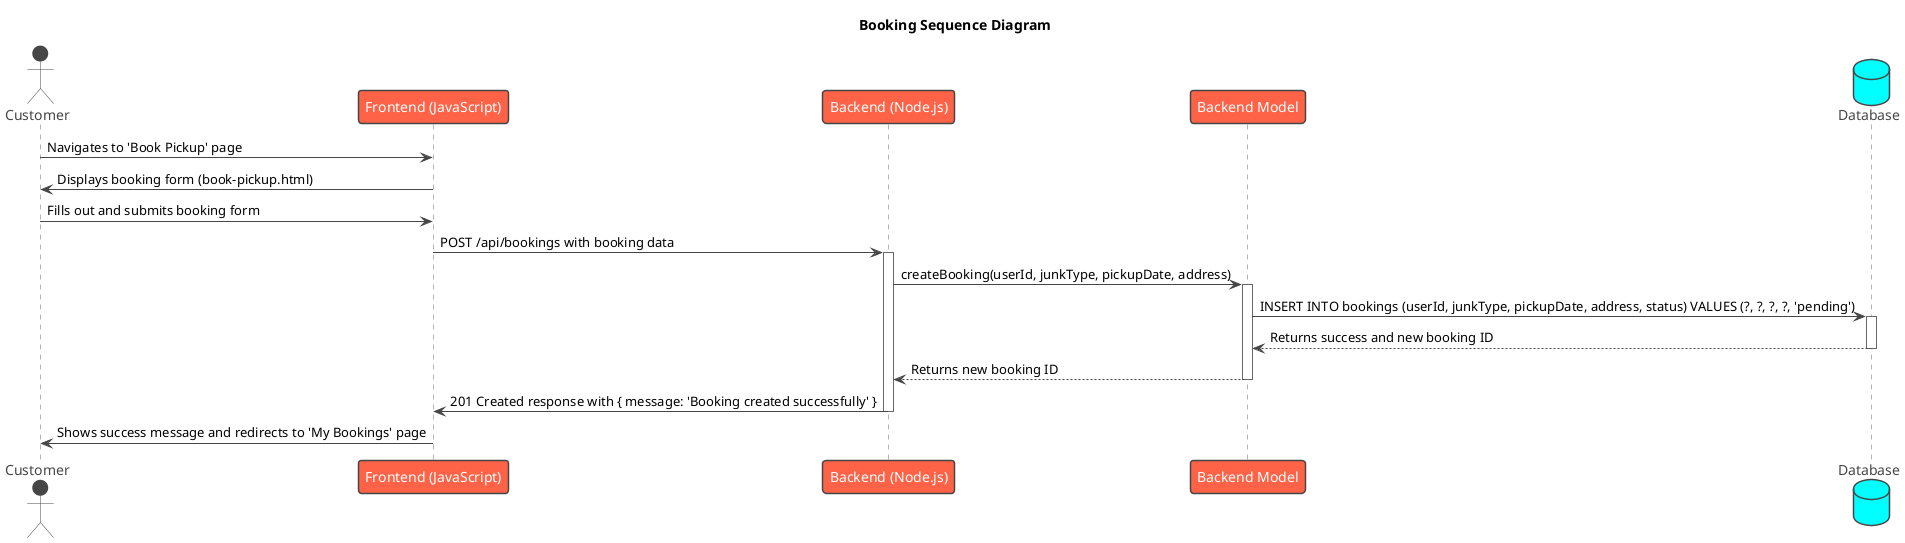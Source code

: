 @startuml
!theme vibrant
title Booking Sequence Diagram

actor User as "Customer"
participant Browser as "Frontend (JavaScript)"
participant BookingController as "Backend (Node.js)"
participant BookingModel as "Backend Model"
database Database

User -> Browser: Navigates to 'Book Pickup' page
Browser -> User: Displays booking form (book-pickup.html)

User -> Browser: Fills out and submits booking form
Browser -> BookingController: POST /api/bookings with booking data
activate BookingController

BookingController -> BookingModel: createBooking(userId, junkType, pickupDate, address)
activate BookingModel

BookingModel -> Database: INSERT INTO bookings (userId, junkType, pickupDate, address, status) VALUES (?, ?, ?, ?, 'pending')
activate Database
Database --> BookingModel: Returns success and new booking ID
deactivate Database

BookingModel --> BookingController: Returns new booking ID
deactivate BookingModel

BookingController -> Browser: 201 Created response with { message: 'Booking created successfully' }
deactivate BookingController

Browser -> User: Shows success message and redirects to 'My Bookings' page

@enduml
